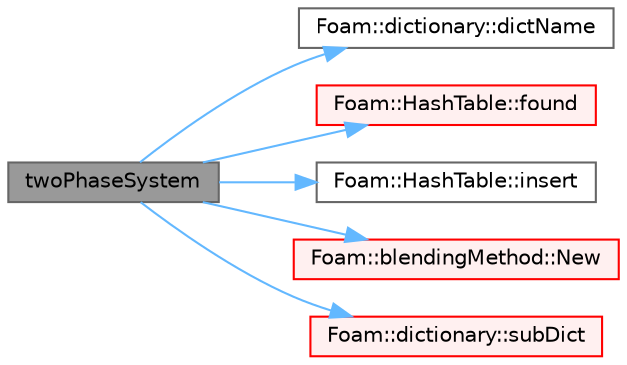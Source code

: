 digraph "twoPhaseSystem"
{
 // LATEX_PDF_SIZE
  bgcolor="transparent";
  edge [fontname=Helvetica,fontsize=10,labelfontname=Helvetica,labelfontsize=10];
  node [fontname=Helvetica,fontsize=10,shape=box,height=0.2,width=0.4];
  rankdir="LR";
  Node1 [id="Node000001",label="twoPhaseSystem",height=0.2,width=0.4,color="gray40", fillcolor="grey60", style="filled", fontcolor="black",tooltip=" "];
  Node1 -> Node2 [id="edge1_Node000001_Node000002",color="steelblue1",style="solid",tooltip=" "];
  Node2 [id="Node000002",label="Foam::dictionary::dictName",height=0.2,width=0.4,color="grey40", fillcolor="white", style="filled",URL="$classFoam_1_1dictionary.html#af386e2174719059ba7227d6d5a75ce4b",tooltip=" "];
  Node1 -> Node3 [id="edge2_Node000001_Node000003",color="steelblue1",style="solid",tooltip=" "];
  Node3 [id="Node000003",label="Foam::HashTable::found",height=0.2,width=0.4,color="red", fillcolor="#FFF0F0", style="filled",URL="$classFoam_1_1HashTable.html#a53c7b4e6eeaec85bca5f66ccc19cafc6",tooltip=" "];
  Node1 -> Node5 [id="edge3_Node000001_Node000005",color="steelblue1",style="solid",tooltip=" "];
  Node5 [id="Node000005",label="Foam::HashTable::insert",height=0.2,width=0.4,color="grey40", fillcolor="white", style="filled",URL="$classFoam_1_1HashTable.html#a7bd6fa0d9d8d929187341de02d258e83",tooltip=" "];
  Node1 -> Node6 [id="edge4_Node000001_Node000006",color="steelblue1",style="solid",tooltip=" "];
  Node6 [id="Node000006",label="Foam::blendingMethod::New",height=0.2,width=0.4,color="red", fillcolor="#FFF0F0", style="filled",URL="$classFoam_1_1blendingMethod.html#abc00ddf3c2d0d9b2c704246c3a7e7d8e",tooltip=" "];
  Node1 -> Node14 [id="edge5_Node000001_Node000014",color="steelblue1",style="solid",tooltip=" "];
  Node14 [id="Node000014",label="Foam::dictionary::subDict",height=0.2,width=0.4,color="red", fillcolor="#FFF0F0", style="filled",URL="$classFoam_1_1dictionary.html#a2a39871f2c637ad85e794cf107ae37bd",tooltip=" "];
}
